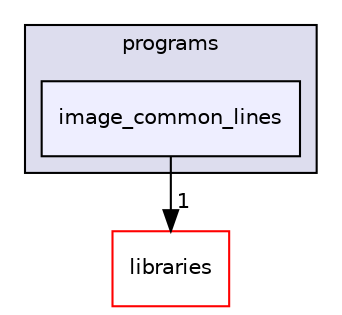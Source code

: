 digraph "xmipp/legacy/applications/programs/image_common_lines" {
  compound=true
  node [ fontsize="10", fontname="Helvetica"];
  edge [ labelfontsize="10", labelfontname="Helvetica"];
  subgraph clusterdir_a205c211814f26c7bbd02dbfc70fcda8 {
    graph [ bgcolor="#ddddee", pencolor="black", label="programs" fontname="Helvetica", fontsize="10", URL="dir_a205c211814f26c7bbd02dbfc70fcda8.html"]
  dir_1642fa5c8912232c41fb4fa632fcc718 [shape=box, label="image_common_lines", style="filled", fillcolor="#eeeeff", pencolor="black", URL="dir_1642fa5c8912232c41fb4fa632fcc718.html"];
  }
  dir_ec5db26cfb72886407809adaaec84b8a [shape=box label="libraries" fillcolor="white" style="filled" color="red" URL="dir_ec5db26cfb72886407809adaaec84b8a.html"];
  dir_1642fa5c8912232c41fb4fa632fcc718->dir_ec5db26cfb72886407809adaaec84b8a [headlabel="1", labeldistance=1.5 headhref="dir_000279_000318.html"];
}
